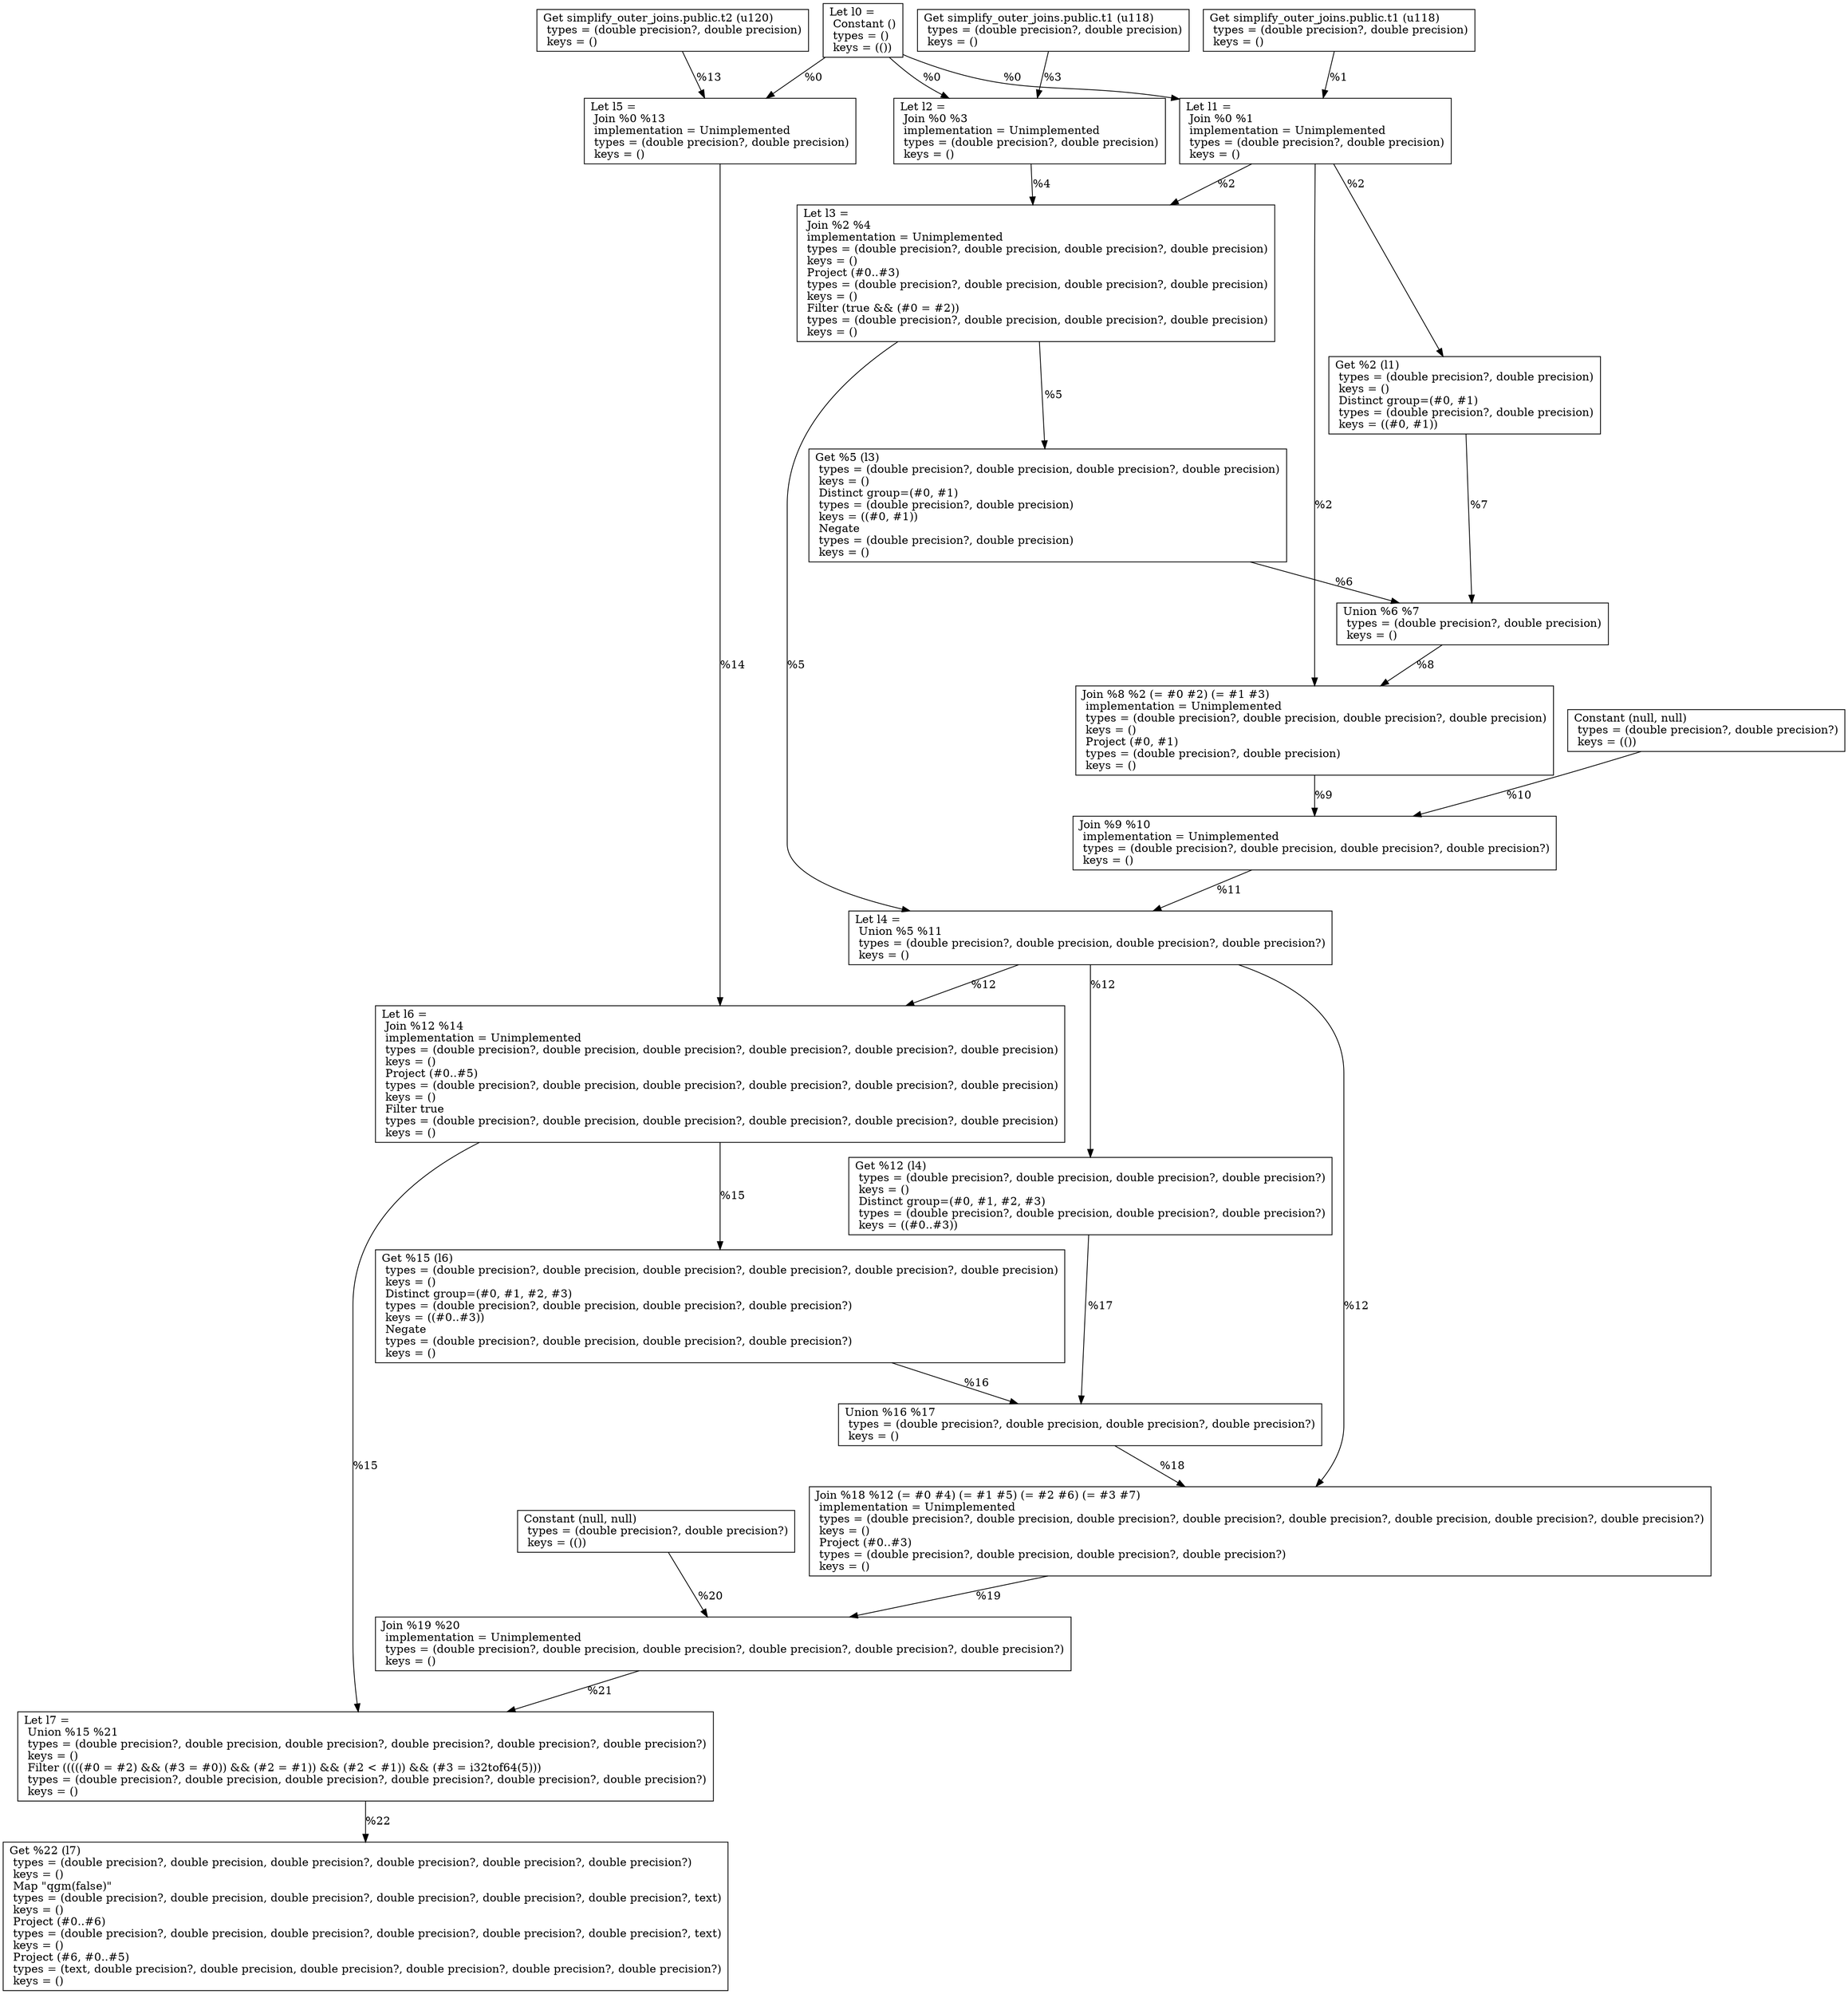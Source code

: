 digraph G {
    node0 [shape = record, label="Let l0 =\l Constant ()\l  types = ()\l  keys = (())\l"]
    node1 [shape = record, label=" Get simplify_outer_joins.public.t1 (u118)\l  types = (double precision?, double precision)\l  keys = ()\l"]
    node2 [shape = record, label="Let l1 =\l Join %0 %1\l  implementation = Unimplemented\l  types = (double precision?, double precision)\l  keys = ()\l"]
    node3 [shape = record, label=" Get simplify_outer_joins.public.t1 (u118)\l  types = (double precision?, double precision)\l  keys = ()\l"]
    node4 [shape = record, label="Let l2 =\l Join %0 %3\l  implementation = Unimplemented\l  types = (double precision?, double precision)\l  keys = ()\l"]
    node5 [shape = record, label="Let l3 =\l Join %2 %4\l  implementation = Unimplemented\l  types = (double precision?, double precision, double precision?, double precision)\l  keys = ()\l Project (#0..#3)\l  types = (double precision?, double precision, double precision?, double precision)\l  keys = ()\l Filter (true && (#0 = #2))\l  types = (double precision?, double precision, double precision?, double precision)\l  keys = ()\l"]
    node6 [shape = record, label=" Get %5 (l3)\l  types = (double precision?, double precision, double precision?, double precision)\l  keys = ()\l Distinct group=(#0, #1)\l  types = (double precision?, double precision)\l  keys = ((#0, #1))\l Negate\l  types = (double precision?, double precision)\l  keys = ()\l"]
    node7 [shape = record, label=" Get %2 (l1)\l  types = (double precision?, double precision)\l  keys = ()\l Distinct group=(#0, #1)\l  types = (double precision?, double precision)\l  keys = ((#0, #1))\l"]
    node8 [shape = record, label=" Union %6 %7\l  types = (double precision?, double precision)\l  keys = ()\l"]
    node9 [shape = record, label=" Join %8 %2 (= #0 #2) (= #1 #3)\l  implementation = Unimplemented\l  types = (double precision?, double precision, double precision?, double precision)\l  keys = ()\l Project (#0, #1)\l  types = (double precision?, double precision)\l  keys = ()\l"]
    node10 [shape = record, label=" Constant (null, null)\l  types = (double precision?, double precision?)\l  keys = (())\l"]
    node11 [shape = record, label=" Join %9 %10\l  implementation = Unimplemented\l  types = (double precision?, double precision, double precision?, double precision?)\l  keys = ()\l"]
    node12 [shape = record, label="Let l4 =\l Union %5 %11\l  types = (double precision?, double precision, double precision?, double precision?)\l  keys = ()\l"]
    node13 [shape = record, label=" Get simplify_outer_joins.public.t2 (u120)\l  types = (double precision?, double precision)\l  keys = ()\l"]
    node14 [shape = record, label="Let l5 =\l Join %0 %13\l  implementation = Unimplemented\l  types = (double precision?, double precision)\l  keys = ()\l"]
    node15 [shape = record, label="Let l6 =\l Join %12 %14\l  implementation = Unimplemented\l  types = (double precision?, double precision, double precision?, double precision?, double precision?, double precision)\l  keys = ()\l Project (#0..#5)\l  types = (double precision?, double precision, double precision?, double precision?, double precision?, double precision)\l  keys = ()\l Filter true\l  types = (double precision?, double precision, double precision?, double precision?, double precision?, double precision)\l  keys = ()\l"]
    node16 [shape = record, label=" Get %15 (l6)\l  types = (double precision?, double precision, double precision?, double precision?, double precision?, double precision)\l  keys = ()\l Distinct group=(#0, #1, #2, #3)\l  types = (double precision?, double precision, double precision?, double precision?)\l  keys = ((#0..#3))\l Negate\l  types = (double precision?, double precision, double precision?, double precision?)\l  keys = ()\l"]
    node17 [shape = record, label=" Get %12 (l4)\l  types = (double precision?, double precision, double precision?, double precision?)\l  keys = ()\l Distinct group=(#0, #1, #2, #3)\l  types = (double precision?, double precision, double precision?, double precision?)\l  keys = ((#0..#3))\l"]
    node18 [shape = record, label=" Union %16 %17\l  types = (double precision?, double precision, double precision?, double precision?)\l  keys = ()\l"]
    node19 [shape = record, label=" Join %18 %12 (= #0 #4) (= #1 #5) (= #2 #6) (= #3 #7)\l  implementation = Unimplemented\l  types = (double precision?, double precision, double precision?, double precision?, double precision?, double precision, double precision?, double precision?)\l  keys = ()\l Project (#0..#3)\l  types = (double precision?, double precision, double precision?, double precision?)\l  keys = ()\l"]
    node20 [shape = record, label=" Constant (null, null)\l  types = (double precision?, double precision?)\l  keys = (())\l"]
    node21 [shape = record, label=" Join %19 %20\l  implementation = Unimplemented\l  types = (double precision?, double precision, double precision?, double precision?, double precision?, double precision?)\l  keys = ()\l"]
    node22 [shape = record, label="Let l7 =\l Union %15 %21\l  types = (double precision?, double precision, double precision?, double precision?, double precision?, double precision?)\l  keys = ()\l Filter (((((#0 = #2) && (#3 = #0)) && (#2 = #1)) && (#2 \< #1)) && (#3 = i32tof64(5)))\l  types = (double precision?, double precision, double precision?, double precision?, double precision?, double precision?)\l  keys = ()\l"]
    node23 [shape = record, label=" Get %22 (l7)\l  types = (double precision?, double precision, double precision?, double precision?, double precision?, double precision?)\l  keys = ()\l Map \"qgm(false)\"\l  types = (double precision?, double precision, double precision?, double precision?, double precision?, double precision?, text)\l  keys = ()\l Project (#0..#6)\l  types = (double precision?, double precision, double precision?, double precision?, double precision?, double precision?, text)\l  keys = ()\l Project (#6, #0..#5)\l  types = (text, double precision?, double precision, double precision?, double precision?, double precision?, double precision?)\l  keys = ()\l"]
    node7 -> node8 [label = "%7\l"]
    node12 -> node17 [label = "%12\l"]
    node17 -> node18 [label = "%17\l"]
    node20 -> node21 [label = "%20\l"]
    node18 -> node19 [label = "%18\l"]
    node8 -> node9 [label = "%8\l"]
    node9 -> node11 [label = "%9\l"]
    node5 -> node6 [label = "%5\l"]
    node2 -> node5 [label = "%2\l"]
    node13 -> node14 [label = "%13\l"]
    node15 -> node16 [label = "%15\l"]
    node0 -> node14 [label = "%0\l"]
    node4 -> node5 [label = "%4\l"]
    node14 -> node15 [label = "%14\l"]
    node11 -> node12 [label = "%11\l"]
    node16 -> node18 [label = "%16\l"]
    node21 -> node22 [label = "%21\l"]
    node22 -> node23 [label = "%22\l"]
    node0 -> node4 [label = "%0\l"]
    node19 -> node21 [label = "%19\l"]
    node5 -> node12 [label = "%5\l"]
    node6 -> node8 [label = "%6\l"]
    node0 -> node2 [label = "%0\l"]
    node3 -> node4 [label = "%3\l"]
    node10 -> node11 [label = "%10\l"]
    node15 -> node22 [label = "%15\l"]
    node1 -> node2 [label = "%1\l"]
    node12 -> node19 [label = "%12\l"]
    node2 -> node7 [label = "%2\l"]
    node2 -> node9 [label = "%2\l"]
    node12 -> node15 [label = "%12\l"]
}
